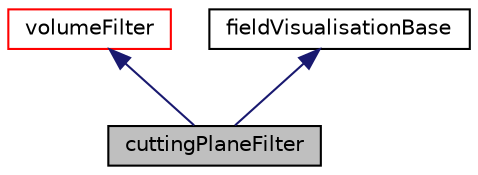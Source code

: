 digraph "cuttingPlaneFilter"
{
  bgcolor="transparent";
  edge [fontname="Helvetica",fontsize="10",labelfontname="Helvetica",labelfontsize="10"];
  node [fontname="Helvetica",fontsize="10",shape=record];
  Node1 [label="cuttingPlaneFilter",height=0.2,width=0.4,color="black", fillcolor="grey75", style="filled" fontcolor="black"];
  Node2 -> Node1 [dir="back",color="midnightblue",fontsize="10",style="solid",fontname="Helvetica"];
  Node2 [label="volumeFilter",height=0.2,width=0.4,color="red",URL="$classFoam_1_1functionObjects_1_1runTimePostPro_1_1volumeFilter.html",tooltip="Visualisation of OpenFOAM volume fields as surface data using a VTK filter cascade. "];
  Node3 -> Node1 [dir="back",color="midnightblue",fontsize="10",style="solid",fontname="Helvetica"];
  Node3 [label="fieldVisualisationBase",height=0.2,width=0.4,color="black",URL="$classFoam_1_1functionObjects_1_1runTimePostPro_1_1fieldVisualisationBase.html",tooltip="Base class for scene objects. "];
}
